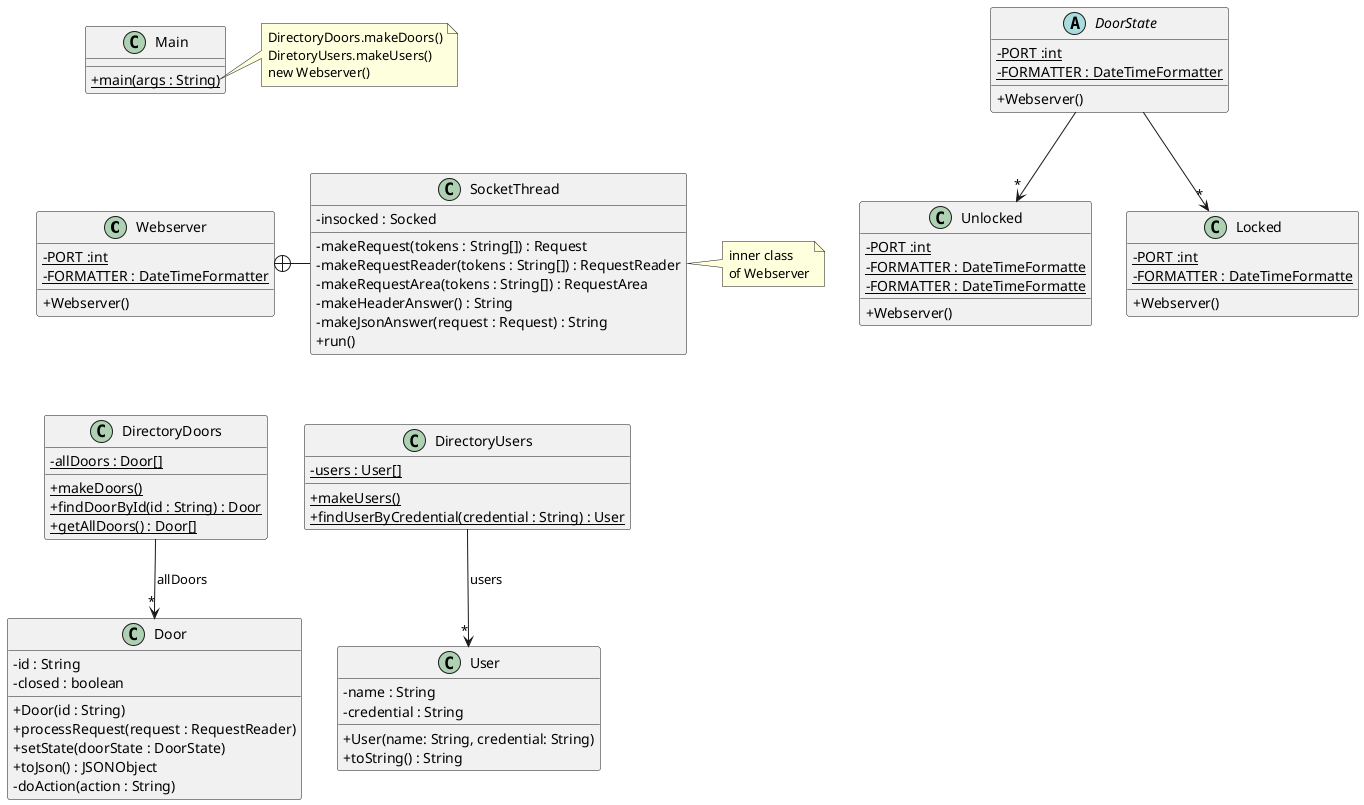 @startuml
'https://plantuml.com/class-diagram
skinparam classAttributeIconSize 0

class Webserver {
- {static} PORT :int
- {static} FORMATTER : DateTimeFormatter
+ Webserver()
}

class SocketThread {
- insocked : Socked
- makeRequest(tokens : String[]) : Request
- makeRequestReader(tokens : String[]) : RequestReader
- makeRequestArea(tokens : String[]) : RequestArea
- makeHeaderAnswer() : String
- makeJsonAnswer(request : Request) : String
+ run()
}

Webserver +-right- SocketThread

note right of SocketThread
inner class
of Webserver
end note

class DirectoryDoors {
- {static} allDoors : Door[]
+ {static} makeDoors()
+ {static} findDoorById(id : String) : Door
+ {static} getAllDoors() : Door[]
}

DirectoryDoors --> "*" Door : "allDoors"

class DirectoryUsers {
- {static} users : User[]
+ {static} makeUsers()
+ {static} findUserByCredential(credential : String) : User
}

DirectoryUsers --> "*" User : "users"

class Door {
- id : String
- closed : boolean
+ Door(id : String)
+ processRequest(request : RequestReader)
+ setState(doorState : DoorState)
+ toJson() : JSONObject
'+ toString() : String
'+ isClosed() :boolean
'+ setClosed(b : boolean)
'+ getStateName() : String
- doAction(action : String)
}

abstract DoorState  {
- {static} PORT :int
- {static} FORMATTER : DateTimeFormatter
+ Webserver()
}

DoorState --> "*" Unlocked
DoorState --> "*" Locked

class Unlocked {
- {static} PORT :int
- {static} FORMATTER : DateTimeFormatte
- {static} FORMATTER : DateTimeFormatte
+ Webserver()
}

class Locked {
- {static} PORT :int
- {static} FORMATTER : DateTimeFormatte
+ Webserver()
}

class User {
- name : String
- credential : String
+ User(name: String, credential: String)
+ toString() : String
}


class Main {
+ {static} main(args : String)
}

note right of Main::main
DirectoryDoors.makeDoors()
DiretoryUsers.makeUsers()
new Webserver()
end note

Main -[hidden]down- Webserver
Webserver -[hidden]down- DirectoryDoors
DirectoryDoors -[hidden]right- DirectoryUsers
@enduml
